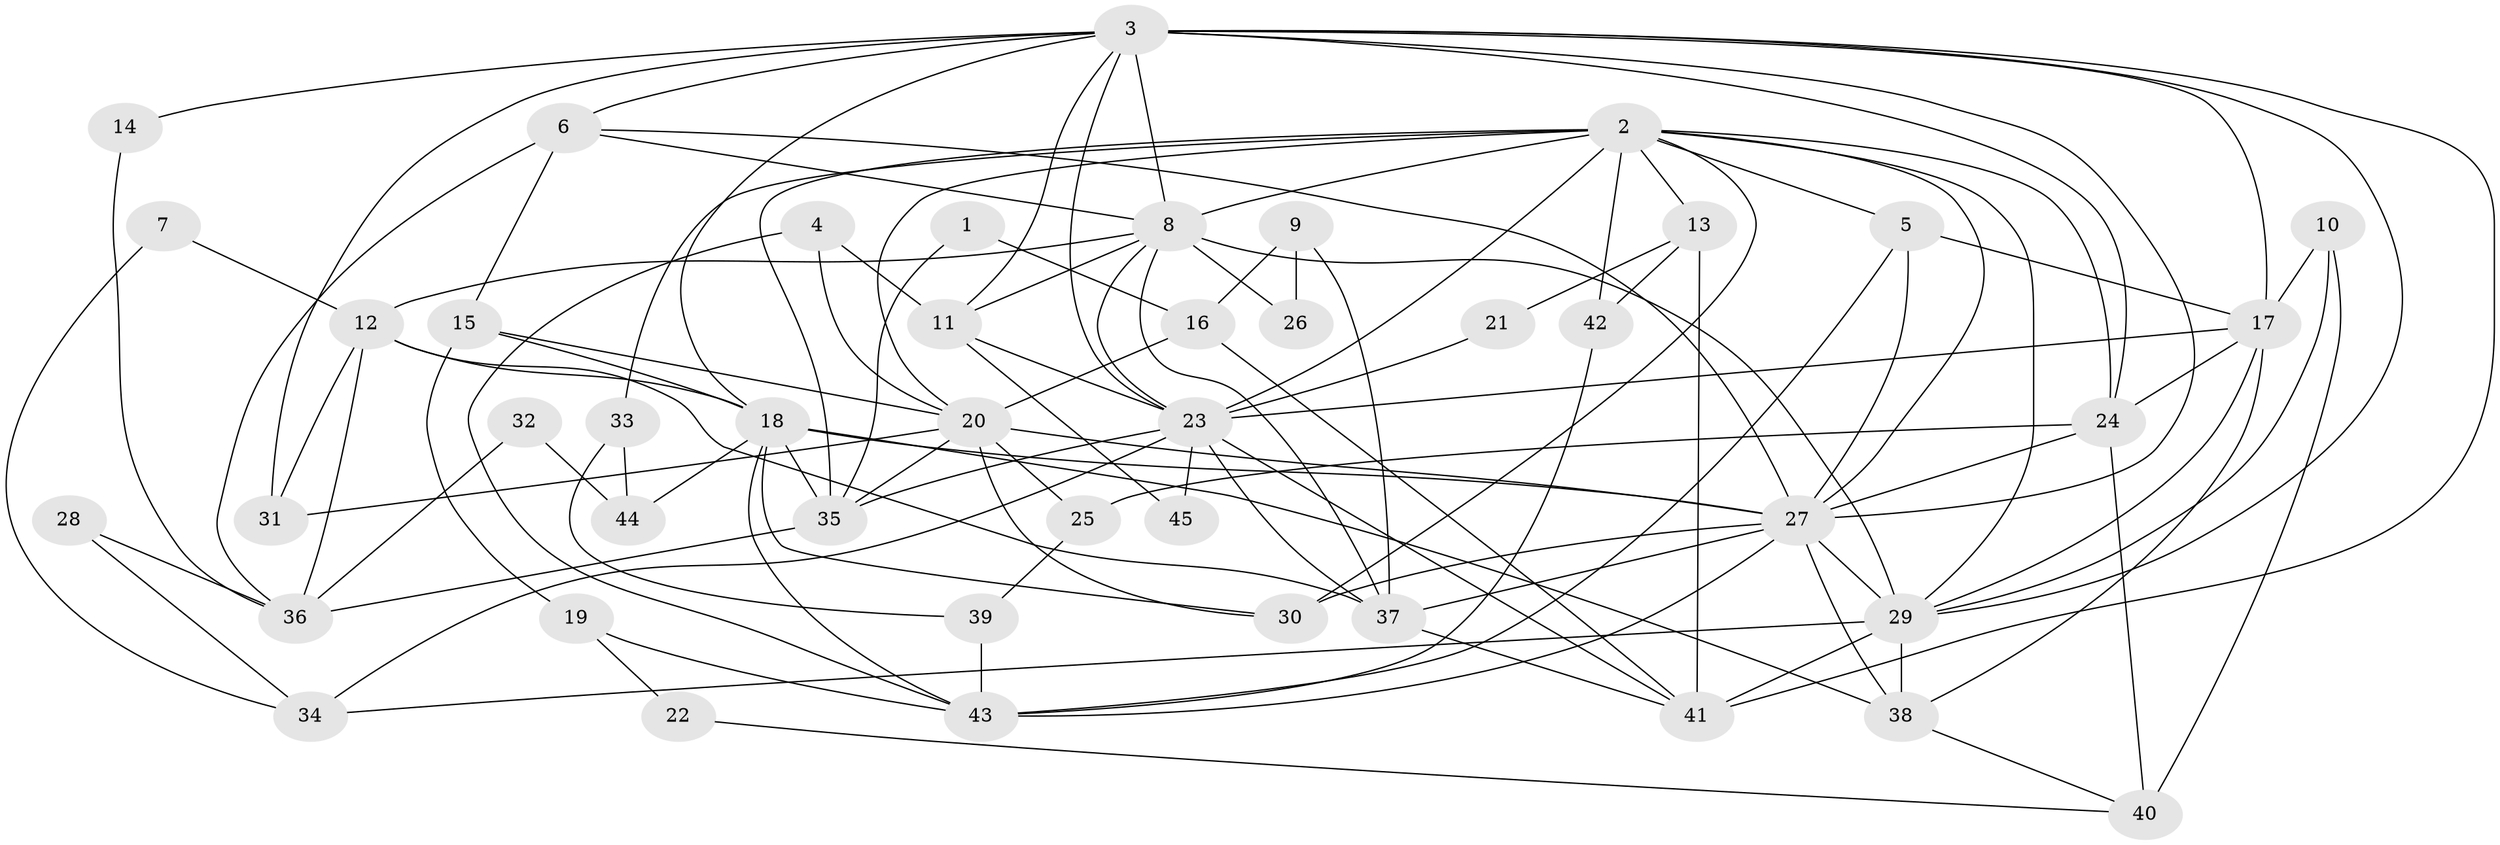 // original degree distribution, {2: 0.14942528735632185, 6: 0.12643678160919541, 4: 0.26436781609195403, 3: 0.27586206896551724, 5: 0.12643678160919541, 8: 0.022988505747126436, 7: 0.034482758620689655}
// Generated by graph-tools (version 1.1) at 2025/36/03/09/25 02:36:26]
// undirected, 45 vertices, 112 edges
graph export_dot {
graph [start="1"]
  node [color=gray90,style=filled];
  1;
  2;
  3;
  4;
  5;
  6;
  7;
  8;
  9;
  10;
  11;
  12;
  13;
  14;
  15;
  16;
  17;
  18;
  19;
  20;
  21;
  22;
  23;
  24;
  25;
  26;
  27;
  28;
  29;
  30;
  31;
  32;
  33;
  34;
  35;
  36;
  37;
  38;
  39;
  40;
  41;
  42;
  43;
  44;
  45;
  1 -- 16 [weight=1.0];
  1 -- 35 [weight=1.0];
  2 -- 5 [weight=1.0];
  2 -- 8 [weight=1.0];
  2 -- 13 [weight=1.0];
  2 -- 20 [weight=1.0];
  2 -- 23 [weight=2.0];
  2 -- 24 [weight=1.0];
  2 -- 27 [weight=1.0];
  2 -- 29 [weight=1.0];
  2 -- 30 [weight=1.0];
  2 -- 33 [weight=1.0];
  2 -- 35 [weight=1.0];
  2 -- 42 [weight=1.0];
  3 -- 6 [weight=1.0];
  3 -- 8 [weight=1.0];
  3 -- 11 [weight=1.0];
  3 -- 14 [weight=1.0];
  3 -- 17 [weight=1.0];
  3 -- 18 [weight=2.0];
  3 -- 23 [weight=1.0];
  3 -- 24 [weight=1.0];
  3 -- 27 [weight=1.0];
  3 -- 29 [weight=2.0];
  3 -- 31 [weight=1.0];
  3 -- 41 [weight=1.0];
  4 -- 11 [weight=1.0];
  4 -- 20 [weight=2.0];
  4 -- 43 [weight=1.0];
  5 -- 17 [weight=1.0];
  5 -- 27 [weight=3.0];
  5 -- 43 [weight=1.0];
  6 -- 8 [weight=1.0];
  6 -- 15 [weight=1.0];
  6 -- 27 [weight=2.0];
  6 -- 36 [weight=1.0];
  7 -- 12 [weight=1.0];
  7 -- 34 [weight=1.0];
  8 -- 11 [weight=1.0];
  8 -- 12 [weight=1.0];
  8 -- 23 [weight=1.0];
  8 -- 26 [weight=1.0];
  8 -- 29 [weight=3.0];
  8 -- 37 [weight=1.0];
  9 -- 16 [weight=1.0];
  9 -- 26 [weight=1.0];
  9 -- 37 [weight=1.0];
  10 -- 17 [weight=2.0];
  10 -- 29 [weight=1.0];
  10 -- 40 [weight=1.0];
  11 -- 23 [weight=1.0];
  11 -- 45 [weight=1.0];
  12 -- 18 [weight=1.0];
  12 -- 31 [weight=1.0];
  12 -- 36 [weight=1.0];
  12 -- 37 [weight=1.0];
  13 -- 21 [weight=1.0];
  13 -- 41 [weight=1.0];
  13 -- 42 [weight=1.0];
  14 -- 36 [weight=1.0];
  15 -- 18 [weight=1.0];
  15 -- 19 [weight=1.0];
  15 -- 20 [weight=1.0];
  16 -- 20 [weight=1.0];
  16 -- 41 [weight=1.0];
  17 -- 23 [weight=1.0];
  17 -- 24 [weight=2.0];
  17 -- 29 [weight=1.0];
  17 -- 38 [weight=1.0];
  18 -- 27 [weight=3.0];
  18 -- 30 [weight=1.0];
  18 -- 35 [weight=1.0];
  18 -- 38 [weight=1.0];
  18 -- 43 [weight=1.0];
  18 -- 44 [weight=1.0];
  19 -- 22 [weight=1.0];
  19 -- 43 [weight=1.0];
  20 -- 25 [weight=1.0];
  20 -- 27 [weight=2.0];
  20 -- 30 [weight=1.0];
  20 -- 31 [weight=1.0];
  20 -- 35 [weight=2.0];
  21 -- 23 [weight=1.0];
  22 -- 40 [weight=1.0];
  23 -- 34 [weight=1.0];
  23 -- 35 [weight=1.0];
  23 -- 37 [weight=1.0];
  23 -- 41 [weight=1.0];
  23 -- 45 [weight=1.0];
  24 -- 25 [weight=1.0];
  24 -- 27 [weight=1.0];
  24 -- 40 [weight=1.0];
  25 -- 39 [weight=1.0];
  27 -- 29 [weight=1.0];
  27 -- 30 [weight=2.0];
  27 -- 37 [weight=1.0];
  27 -- 38 [weight=1.0];
  27 -- 43 [weight=1.0];
  28 -- 34 [weight=1.0];
  28 -- 36 [weight=1.0];
  29 -- 34 [weight=1.0];
  29 -- 38 [weight=1.0];
  29 -- 41 [weight=1.0];
  32 -- 36 [weight=1.0];
  32 -- 44 [weight=1.0];
  33 -- 39 [weight=1.0];
  33 -- 44 [weight=1.0];
  35 -- 36 [weight=1.0];
  37 -- 41 [weight=1.0];
  38 -- 40 [weight=1.0];
  39 -- 43 [weight=1.0];
  42 -- 43 [weight=1.0];
}
